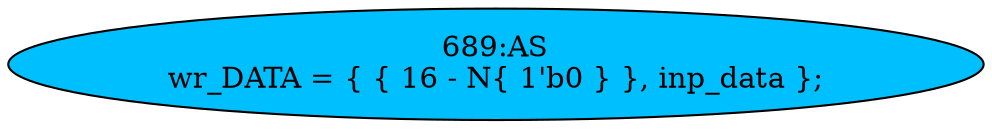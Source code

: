 strict digraph "" {
	node [label="\N"];
	"689:AS"	 [ast="<pyverilog.vparser.ast.Assign object at 0x7f0b053e08d0>",
		def_var="['wr_DATA']",
		fillcolor=deepskyblue,
		label="689:AS
wr_DATA = { { 16 - N{ 1'b0 } }, inp_data };",
		statements="[]",
		style=filled,
		typ=Assign,
		use_var="['inp_data']"];
}
